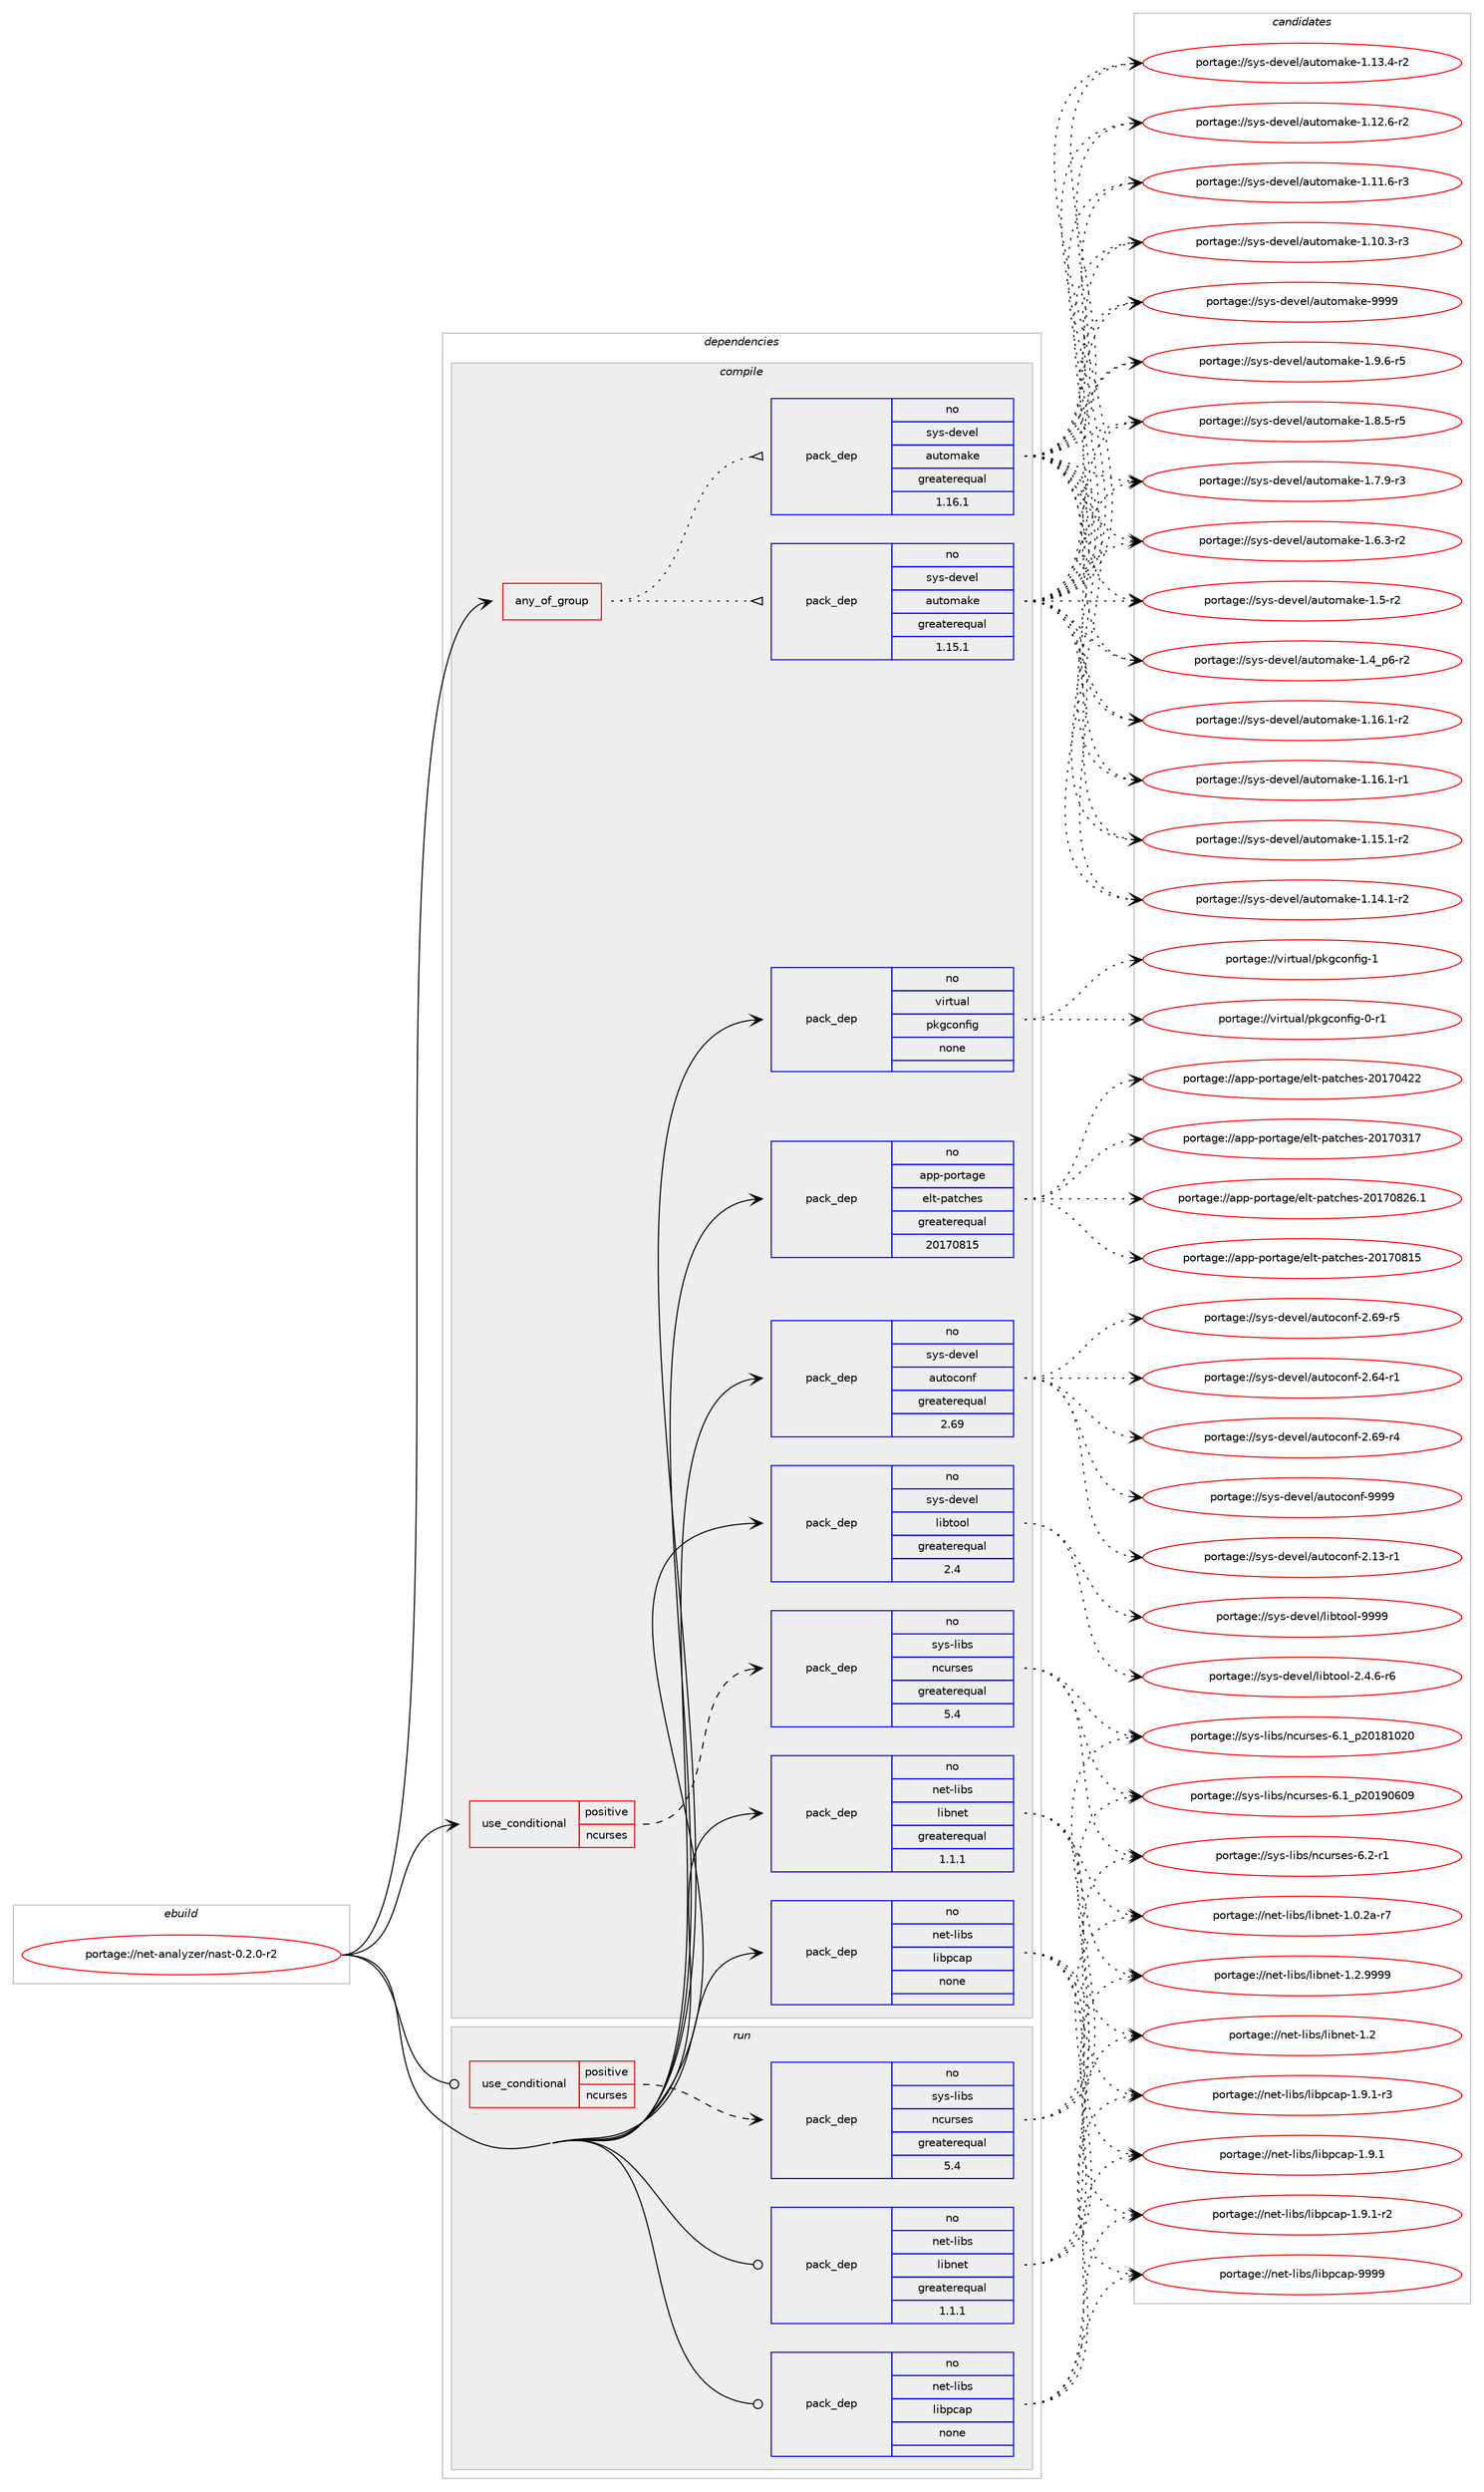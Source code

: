 digraph prolog {

# *************
# Graph options
# *************

newrank=true;
concentrate=true;
compound=true;
graph [rankdir=LR,fontname=Helvetica,fontsize=10,ranksep=1.5];#, ranksep=2.5, nodesep=0.2];
edge  [arrowhead=vee];
node  [fontname=Helvetica,fontsize=10];

# **********
# The ebuild
# **********

subgraph cluster_leftcol {
color=gray;
rank=same;
label=<<i>ebuild</i>>;
id [label="portage://net-analyzer/nast-0.2.0-r2", color=red, width=4, href="../net-analyzer/nast-0.2.0-r2.svg"];
}

# ****************
# The dependencies
# ****************

subgraph cluster_midcol {
color=gray;
label=<<i>dependencies</i>>;
subgraph cluster_compile {
fillcolor="#eeeeee";
style=filled;
label=<<i>compile</i>>;
subgraph any2277 {
dependency141179 [label=<<TABLE BORDER="0" CELLBORDER="1" CELLSPACING="0" CELLPADDING="4"><TR><TD CELLPADDING="10">any_of_group</TD></TR></TABLE>>, shape=none, color=red];subgraph pack107325 {
dependency141180 [label=<<TABLE BORDER="0" CELLBORDER="1" CELLSPACING="0" CELLPADDING="4" WIDTH="220"><TR><TD ROWSPAN="6" CELLPADDING="30">pack_dep</TD></TR><TR><TD WIDTH="110">no</TD></TR><TR><TD>sys-devel</TD></TR><TR><TD>automake</TD></TR><TR><TD>greaterequal</TD></TR><TR><TD>1.16.1</TD></TR></TABLE>>, shape=none, color=blue];
}
dependency141179:e -> dependency141180:w [weight=20,style="dotted",arrowhead="oinv"];
subgraph pack107326 {
dependency141181 [label=<<TABLE BORDER="0" CELLBORDER="1" CELLSPACING="0" CELLPADDING="4" WIDTH="220"><TR><TD ROWSPAN="6" CELLPADDING="30">pack_dep</TD></TR><TR><TD WIDTH="110">no</TD></TR><TR><TD>sys-devel</TD></TR><TR><TD>automake</TD></TR><TR><TD>greaterequal</TD></TR><TR><TD>1.15.1</TD></TR></TABLE>>, shape=none, color=blue];
}
dependency141179:e -> dependency141181:w [weight=20,style="dotted",arrowhead="oinv"];
}
id:e -> dependency141179:w [weight=20,style="solid",arrowhead="vee"];
subgraph cond31450 {
dependency141182 [label=<<TABLE BORDER="0" CELLBORDER="1" CELLSPACING="0" CELLPADDING="4"><TR><TD ROWSPAN="3" CELLPADDING="10">use_conditional</TD></TR><TR><TD>positive</TD></TR><TR><TD>ncurses</TD></TR></TABLE>>, shape=none, color=red];
subgraph pack107327 {
dependency141183 [label=<<TABLE BORDER="0" CELLBORDER="1" CELLSPACING="0" CELLPADDING="4" WIDTH="220"><TR><TD ROWSPAN="6" CELLPADDING="30">pack_dep</TD></TR><TR><TD WIDTH="110">no</TD></TR><TR><TD>sys-libs</TD></TR><TR><TD>ncurses</TD></TR><TR><TD>greaterequal</TD></TR><TR><TD>5.4</TD></TR></TABLE>>, shape=none, color=blue];
}
dependency141182:e -> dependency141183:w [weight=20,style="dashed",arrowhead="vee"];
}
id:e -> dependency141182:w [weight=20,style="solid",arrowhead="vee"];
subgraph pack107328 {
dependency141184 [label=<<TABLE BORDER="0" CELLBORDER="1" CELLSPACING="0" CELLPADDING="4" WIDTH="220"><TR><TD ROWSPAN="6" CELLPADDING="30">pack_dep</TD></TR><TR><TD WIDTH="110">no</TD></TR><TR><TD>app-portage</TD></TR><TR><TD>elt-patches</TD></TR><TR><TD>greaterequal</TD></TR><TR><TD>20170815</TD></TR></TABLE>>, shape=none, color=blue];
}
id:e -> dependency141184:w [weight=20,style="solid",arrowhead="vee"];
subgraph pack107329 {
dependency141185 [label=<<TABLE BORDER="0" CELLBORDER="1" CELLSPACING="0" CELLPADDING="4" WIDTH="220"><TR><TD ROWSPAN="6" CELLPADDING="30">pack_dep</TD></TR><TR><TD WIDTH="110">no</TD></TR><TR><TD>net-libs</TD></TR><TR><TD>libnet</TD></TR><TR><TD>greaterequal</TD></TR><TR><TD>1.1.1</TD></TR></TABLE>>, shape=none, color=blue];
}
id:e -> dependency141185:w [weight=20,style="solid",arrowhead="vee"];
subgraph pack107330 {
dependency141186 [label=<<TABLE BORDER="0" CELLBORDER="1" CELLSPACING="0" CELLPADDING="4" WIDTH="220"><TR><TD ROWSPAN="6" CELLPADDING="30">pack_dep</TD></TR><TR><TD WIDTH="110">no</TD></TR><TR><TD>net-libs</TD></TR><TR><TD>libpcap</TD></TR><TR><TD>none</TD></TR><TR><TD></TD></TR></TABLE>>, shape=none, color=blue];
}
id:e -> dependency141186:w [weight=20,style="solid",arrowhead="vee"];
subgraph pack107331 {
dependency141187 [label=<<TABLE BORDER="0" CELLBORDER="1" CELLSPACING="0" CELLPADDING="4" WIDTH="220"><TR><TD ROWSPAN="6" CELLPADDING="30">pack_dep</TD></TR><TR><TD WIDTH="110">no</TD></TR><TR><TD>sys-devel</TD></TR><TR><TD>autoconf</TD></TR><TR><TD>greaterequal</TD></TR><TR><TD>2.69</TD></TR></TABLE>>, shape=none, color=blue];
}
id:e -> dependency141187:w [weight=20,style="solid",arrowhead="vee"];
subgraph pack107332 {
dependency141188 [label=<<TABLE BORDER="0" CELLBORDER="1" CELLSPACING="0" CELLPADDING="4" WIDTH="220"><TR><TD ROWSPAN="6" CELLPADDING="30">pack_dep</TD></TR><TR><TD WIDTH="110">no</TD></TR><TR><TD>sys-devel</TD></TR><TR><TD>libtool</TD></TR><TR><TD>greaterequal</TD></TR><TR><TD>2.4</TD></TR></TABLE>>, shape=none, color=blue];
}
id:e -> dependency141188:w [weight=20,style="solid",arrowhead="vee"];
subgraph pack107333 {
dependency141189 [label=<<TABLE BORDER="0" CELLBORDER="1" CELLSPACING="0" CELLPADDING="4" WIDTH="220"><TR><TD ROWSPAN="6" CELLPADDING="30">pack_dep</TD></TR><TR><TD WIDTH="110">no</TD></TR><TR><TD>virtual</TD></TR><TR><TD>pkgconfig</TD></TR><TR><TD>none</TD></TR><TR><TD></TD></TR></TABLE>>, shape=none, color=blue];
}
id:e -> dependency141189:w [weight=20,style="solid",arrowhead="vee"];
}
subgraph cluster_compileandrun {
fillcolor="#eeeeee";
style=filled;
label=<<i>compile and run</i>>;
}
subgraph cluster_run {
fillcolor="#eeeeee";
style=filled;
label=<<i>run</i>>;
subgraph cond31451 {
dependency141190 [label=<<TABLE BORDER="0" CELLBORDER="1" CELLSPACING="0" CELLPADDING="4"><TR><TD ROWSPAN="3" CELLPADDING="10">use_conditional</TD></TR><TR><TD>positive</TD></TR><TR><TD>ncurses</TD></TR></TABLE>>, shape=none, color=red];
subgraph pack107334 {
dependency141191 [label=<<TABLE BORDER="0" CELLBORDER="1" CELLSPACING="0" CELLPADDING="4" WIDTH="220"><TR><TD ROWSPAN="6" CELLPADDING="30">pack_dep</TD></TR><TR><TD WIDTH="110">no</TD></TR><TR><TD>sys-libs</TD></TR><TR><TD>ncurses</TD></TR><TR><TD>greaterequal</TD></TR><TR><TD>5.4</TD></TR></TABLE>>, shape=none, color=blue];
}
dependency141190:e -> dependency141191:w [weight=20,style="dashed",arrowhead="vee"];
}
id:e -> dependency141190:w [weight=20,style="solid",arrowhead="odot"];
subgraph pack107335 {
dependency141192 [label=<<TABLE BORDER="0" CELLBORDER="1" CELLSPACING="0" CELLPADDING="4" WIDTH="220"><TR><TD ROWSPAN="6" CELLPADDING="30">pack_dep</TD></TR><TR><TD WIDTH="110">no</TD></TR><TR><TD>net-libs</TD></TR><TR><TD>libnet</TD></TR><TR><TD>greaterequal</TD></TR><TR><TD>1.1.1</TD></TR></TABLE>>, shape=none, color=blue];
}
id:e -> dependency141192:w [weight=20,style="solid",arrowhead="odot"];
subgraph pack107336 {
dependency141193 [label=<<TABLE BORDER="0" CELLBORDER="1" CELLSPACING="0" CELLPADDING="4" WIDTH="220"><TR><TD ROWSPAN="6" CELLPADDING="30">pack_dep</TD></TR><TR><TD WIDTH="110">no</TD></TR><TR><TD>net-libs</TD></TR><TR><TD>libpcap</TD></TR><TR><TD>none</TD></TR><TR><TD></TD></TR></TABLE>>, shape=none, color=blue];
}
id:e -> dependency141193:w [weight=20,style="solid",arrowhead="odot"];
}
}

# **************
# The candidates
# **************

subgraph cluster_choices {
rank=same;
color=gray;
label=<<i>candidates</i>>;

subgraph choice107325 {
color=black;
nodesep=1;
choice115121115451001011181011084797117116111109971071014557575757 [label="portage://sys-devel/automake-9999", color=red, width=4,href="../sys-devel/automake-9999.svg"];
choice115121115451001011181011084797117116111109971071014549465746544511453 [label="portage://sys-devel/automake-1.9.6-r5", color=red, width=4,href="../sys-devel/automake-1.9.6-r5.svg"];
choice115121115451001011181011084797117116111109971071014549465646534511453 [label="portage://sys-devel/automake-1.8.5-r5", color=red, width=4,href="../sys-devel/automake-1.8.5-r5.svg"];
choice115121115451001011181011084797117116111109971071014549465546574511451 [label="portage://sys-devel/automake-1.7.9-r3", color=red, width=4,href="../sys-devel/automake-1.7.9-r3.svg"];
choice115121115451001011181011084797117116111109971071014549465446514511450 [label="portage://sys-devel/automake-1.6.3-r2", color=red, width=4,href="../sys-devel/automake-1.6.3-r2.svg"];
choice11512111545100101118101108479711711611110997107101454946534511450 [label="portage://sys-devel/automake-1.5-r2", color=red, width=4,href="../sys-devel/automake-1.5-r2.svg"];
choice115121115451001011181011084797117116111109971071014549465295112544511450 [label="portage://sys-devel/automake-1.4_p6-r2", color=red, width=4,href="../sys-devel/automake-1.4_p6-r2.svg"];
choice11512111545100101118101108479711711611110997107101454946495446494511450 [label="portage://sys-devel/automake-1.16.1-r2", color=red, width=4,href="../sys-devel/automake-1.16.1-r2.svg"];
choice11512111545100101118101108479711711611110997107101454946495446494511449 [label="portage://sys-devel/automake-1.16.1-r1", color=red, width=4,href="../sys-devel/automake-1.16.1-r1.svg"];
choice11512111545100101118101108479711711611110997107101454946495346494511450 [label="portage://sys-devel/automake-1.15.1-r2", color=red, width=4,href="../sys-devel/automake-1.15.1-r2.svg"];
choice11512111545100101118101108479711711611110997107101454946495246494511450 [label="portage://sys-devel/automake-1.14.1-r2", color=red, width=4,href="../sys-devel/automake-1.14.1-r2.svg"];
choice11512111545100101118101108479711711611110997107101454946495146524511450 [label="portage://sys-devel/automake-1.13.4-r2", color=red, width=4,href="../sys-devel/automake-1.13.4-r2.svg"];
choice11512111545100101118101108479711711611110997107101454946495046544511450 [label="portage://sys-devel/automake-1.12.6-r2", color=red, width=4,href="../sys-devel/automake-1.12.6-r2.svg"];
choice11512111545100101118101108479711711611110997107101454946494946544511451 [label="portage://sys-devel/automake-1.11.6-r3", color=red, width=4,href="../sys-devel/automake-1.11.6-r3.svg"];
choice11512111545100101118101108479711711611110997107101454946494846514511451 [label="portage://sys-devel/automake-1.10.3-r3", color=red, width=4,href="../sys-devel/automake-1.10.3-r3.svg"];
dependency141180:e -> choice115121115451001011181011084797117116111109971071014557575757:w [style=dotted,weight="100"];
dependency141180:e -> choice115121115451001011181011084797117116111109971071014549465746544511453:w [style=dotted,weight="100"];
dependency141180:e -> choice115121115451001011181011084797117116111109971071014549465646534511453:w [style=dotted,weight="100"];
dependency141180:e -> choice115121115451001011181011084797117116111109971071014549465546574511451:w [style=dotted,weight="100"];
dependency141180:e -> choice115121115451001011181011084797117116111109971071014549465446514511450:w [style=dotted,weight="100"];
dependency141180:e -> choice11512111545100101118101108479711711611110997107101454946534511450:w [style=dotted,weight="100"];
dependency141180:e -> choice115121115451001011181011084797117116111109971071014549465295112544511450:w [style=dotted,weight="100"];
dependency141180:e -> choice11512111545100101118101108479711711611110997107101454946495446494511450:w [style=dotted,weight="100"];
dependency141180:e -> choice11512111545100101118101108479711711611110997107101454946495446494511449:w [style=dotted,weight="100"];
dependency141180:e -> choice11512111545100101118101108479711711611110997107101454946495346494511450:w [style=dotted,weight="100"];
dependency141180:e -> choice11512111545100101118101108479711711611110997107101454946495246494511450:w [style=dotted,weight="100"];
dependency141180:e -> choice11512111545100101118101108479711711611110997107101454946495146524511450:w [style=dotted,weight="100"];
dependency141180:e -> choice11512111545100101118101108479711711611110997107101454946495046544511450:w [style=dotted,weight="100"];
dependency141180:e -> choice11512111545100101118101108479711711611110997107101454946494946544511451:w [style=dotted,weight="100"];
dependency141180:e -> choice11512111545100101118101108479711711611110997107101454946494846514511451:w [style=dotted,weight="100"];
}
subgraph choice107326 {
color=black;
nodesep=1;
choice115121115451001011181011084797117116111109971071014557575757 [label="portage://sys-devel/automake-9999", color=red, width=4,href="../sys-devel/automake-9999.svg"];
choice115121115451001011181011084797117116111109971071014549465746544511453 [label="portage://sys-devel/automake-1.9.6-r5", color=red, width=4,href="../sys-devel/automake-1.9.6-r5.svg"];
choice115121115451001011181011084797117116111109971071014549465646534511453 [label="portage://sys-devel/automake-1.8.5-r5", color=red, width=4,href="../sys-devel/automake-1.8.5-r5.svg"];
choice115121115451001011181011084797117116111109971071014549465546574511451 [label="portage://sys-devel/automake-1.7.9-r3", color=red, width=4,href="../sys-devel/automake-1.7.9-r3.svg"];
choice115121115451001011181011084797117116111109971071014549465446514511450 [label="portage://sys-devel/automake-1.6.3-r2", color=red, width=4,href="../sys-devel/automake-1.6.3-r2.svg"];
choice11512111545100101118101108479711711611110997107101454946534511450 [label="portage://sys-devel/automake-1.5-r2", color=red, width=4,href="../sys-devel/automake-1.5-r2.svg"];
choice115121115451001011181011084797117116111109971071014549465295112544511450 [label="portage://sys-devel/automake-1.4_p6-r2", color=red, width=4,href="../sys-devel/automake-1.4_p6-r2.svg"];
choice11512111545100101118101108479711711611110997107101454946495446494511450 [label="portage://sys-devel/automake-1.16.1-r2", color=red, width=4,href="../sys-devel/automake-1.16.1-r2.svg"];
choice11512111545100101118101108479711711611110997107101454946495446494511449 [label="portage://sys-devel/automake-1.16.1-r1", color=red, width=4,href="../sys-devel/automake-1.16.1-r1.svg"];
choice11512111545100101118101108479711711611110997107101454946495346494511450 [label="portage://sys-devel/automake-1.15.1-r2", color=red, width=4,href="../sys-devel/automake-1.15.1-r2.svg"];
choice11512111545100101118101108479711711611110997107101454946495246494511450 [label="portage://sys-devel/automake-1.14.1-r2", color=red, width=4,href="../sys-devel/automake-1.14.1-r2.svg"];
choice11512111545100101118101108479711711611110997107101454946495146524511450 [label="portage://sys-devel/automake-1.13.4-r2", color=red, width=4,href="../sys-devel/automake-1.13.4-r2.svg"];
choice11512111545100101118101108479711711611110997107101454946495046544511450 [label="portage://sys-devel/automake-1.12.6-r2", color=red, width=4,href="../sys-devel/automake-1.12.6-r2.svg"];
choice11512111545100101118101108479711711611110997107101454946494946544511451 [label="portage://sys-devel/automake-1.11.6-r3", color=red, width=4,href="../sys-devel/automake-1.11.6-r3.svg"];
choice11512111545100101118101108479711711611110997107101454946494846514511451 [label="portage://sys-devel/automake-1.10.3-r3", color=red, width=4,href="../sys-devel/automake-1.10.3-r3.svg"];
dependency141181:e -> choice115121115451001011181011084797117116111109971071014557575757:w [style=dotted,weight="100"];
dependency141181:e -> choice115121115451001011181011084797117116111109971071014549465746544511453:w [style=dotted,weight="100"];
dependency141181:e -> choice115121115451001011181011084797117116111109971071014549465646534511453:w [style=dotted,weight="100"];
dependency141181:e -> choice115121115451001011181011084797117116111109971071014549465546574511451:w [style=dotted,weight="100"];
dependency141181:e -> choice115121115451001011181011084797117116111109971071014549465446514511450:w [style=dotted,weight="100"];
dependency141181:e -> choice11512111545100101118101108479711711611110997107101454946534511450:w [style=dotted,weight="100"];
dependency141181:e -> choice115121115451001011181011084797117116111109971071014549465295112544511450:w [style=dotted,weight="100"];
dependency141181:e -> choice11512111545100101118101108479711711611110997107101454946495446494511450:w [style=dotted,weight="100"];
dependency141181:e -> choice11512111545100101118101108479711711611110997107101454946495446494511449:w [style=dotted,weight="100"];
dependency141181:e -> choice11512111545100101118101108479711711611110997107101454946495346494511450:w [style=dotted,weight="100"];
dependency141181:e -> choice11512111545100101118101108479711711611110997107101454946495246494511450:w [style=dotted,weight="100"];
dependency141181:e -> choice11512111545100101118101108479711711611110997107101454946495146524511450:w [style=dotted,weight="100"];
dependency141181:e -> choice11512111545100101118101108479711711611110997107101454946495046544511450:w [style=dotted,weight="100"];
dependency141181:e -> choice11512111545100101118101108479711711611110997107101454946494946544511451:w [style=dotted,weight="100"];
dependency141181:e -> choice11512111545100101118101108479711711611110997107101454946494846514511451:w [style=dotted,weight="100"];
}
subgraph choice107327 {
color=black;
nodesep=1;
choice11512111545108105981154711099117114115101115455446504511449 [label="portage://sys-libs/ncurses-6.2-r1", color=red, width=4,href="../sys-libs/ncurses-6.2-r1.svg"];
choice1151211154510810598115471109911711411510111545544649951125048495748544857 [label="portage://sys-libs/ncurses-6.1_p20190609", color=red, width=4,href="../sys-libs/ncurses-6.1_p20190609.svg"];
choice1151211154510810598115471109911711411510111545544649951125048495649485048 [label="portage://sys-libs/ncurses-6.1_p20181020", color=red, width=4,href="../sys-libs/ncurses-6.1_p20181020.svg"];
dependency141183:e -> choice11512111545108105981154711099117114115101115455446504511449:w [style=dotted,weight="100"];
dependency141183:e -> choice1151211154510810598115471109911711411510111545544649951125048495748544857:w [style=dotted,weight="100"];
dependency141183:e -> choice1151211154510810598115471109911711411510111545544649951125048495649485048:w [style=dotted,weight="100"];
}
subgraph choice107328 {
color=black;
nodesep=1;
choice971121124511211111411697103101471011081164511297116991041011154550484955485650544649 [label="portage://app-portage/elt-patches-20170826.1", color=red, width=4,href="../app-portage/elt-patches-20170826.1.svg"];
choice97112112451121111141169710310147101108116451129711699104101115455048495548564953 [label="portage://app-portage/elt-patches-20170815", color=red, width=4,href="../app-portage/elt-patches-20170815.svg"];
choice97112112451121111141169710310147101108116451129711699104101115455048495548525050 [label="portage://app-portage/elt-patches-20170422", color=red, width=4,href="../app-portage/elt-patches-20170422.svg"];
choice97112112451121111141169710310147101108116451129711699104101115455048495548514955 [label="portage://app-portage/elt-patches-20170317", color=red, width=4,href="../app-portage/elt-patches-20170317.svg"];
dependency141184:e -> choice971121124511211111411697103101471011081164511297116991041011154550484955485650544649:w [style=dotted,weight="100"];
dependency141184:e -> choice97112112451121111141169710310147101108116451129711699104101115455048495548564953:w [style=dotted,weight="100"];
dependency141184:e -> choice97112112451121111141169710310147101108116451129711699104101115455048495548525050:w [style=dotted,weight="100"];
dependency141184:e -> choice97112112451121111141169710310147101108116451129711699104101115455048495548514955:w [style=dotted,weight="100"];
}
subgraph choice107329 {
color=black;
nodesep=1;
choice11010111645108105981154710810598110101116454946504657575757 [label="portage://net-libs/libnet-1.2.9999", color=red, width=4,href="../net-libs/libnet-1.2.9999.svg"];
choice1101011164510810598115471081059811010111645494650 [label="portage://net-libs/libnet-1.2", color=red, width=4,href="../net-libs/libnet-1.2.svg"];
choice11010111645108105981154710810598110101116454946484650974511455 [label="portage://net-libs/libnet-1.0.2a-r7", color=red, width=4,href="../net-libs/libnet-1.0.2a-r7.svg"];
dependency141185:e -> choice11010111645108105981154710810598110101116454946504657575757:w [style=dotted,weight="100"];
dependency141185:e -> choice1101011164510810598115471081059811010111645494650:w [style=dotted,weight="100"];
dependency141185:e -> choice11010111645108105981154710810598110101116454946484650974511455:w [style=dotted,weight="100"];
}
subgraph choice107330 {
color=black;
nodesep=1;
choice1101011164510810598115471081059811299971124557575757 [label="portage://net-libs/libpcap-9999", color=red, width=4,href="../net-libs/libpcap-9999.svg"];
choice1101011164510810598115471081059811299971124549465746494511451 [label="portage://net-libs/libpcap-1.9.1-r3", color=red, width=4,href="../net-libs/libpcap-1.9.1-r3.svg"];
choice1101011164510810598115471081059811299971124549465746494511450 [label="portage://net-libs/libpcap-1.9.1-r2", color=red, width=4,href="../net-libs/libpcap-1.9.1-r2.svg"];
choice110101116451081059811547108105981129997112454946574649 [label="portage://net-libs/libpcap-1.9.1", color=red, width=4,href="../net-libs/libpcap-1.9.1.svg"];
dependency141186:e -> choice1101011164510810598115471081059811299971124557575757:w [style=dotted,weight="100"];
dependency141186:e -> choice1101011164510810598115471081059811299971124549465746494511451:w [style=dotted,weight="100"];
dependency141186:e -> choice1101011164510810598115471081059811299971124549465746494511450:w [style=dotted,weight="100"];
dependency141186:e -> choice110101116451081059811547108105981129997112454946574649:w [style=dotted,weight="100"];
}
subgraph choice107331 {
color=black;
nodesep=1;
choice115121115451001011181011084797117116111991111101024557575757 [label="portage://sys-devel/autoconf-9999", color=red, width=4,href="../sys-devel/autoconf-9999.svg"];
choice1151211154510010111810110847971171161119911111010245504654574511453 [label="portage://sys-devel/autoconf-2.69-r5", color=red, width=4,href="../sys-devel/autoconf-2.69-r5.svg"];
choice1151211154510010111810110847971171161119911111010245504654574511452 [label="portage://sys-devel/autoconf-2.69-r4", color=red, width=4,href="../sys-devel/autoconf-2.69-r4.svg"];
choice1151211154510010111810110847971171161119911111010245504654524511449 [label="portage://sys-devel/autoconf-2.64-r1", color=red, width=4,href="../sys-devel/autoconf-2.64-r1.svg"];
choice1151211154510010111810110847971171161119911111010245504649514511449 [label="portage://sys-devel/autoconf-2.13-r1", color=red, width=4,href="../sys-devel/autoconf-2.13-r1.svg"];
dependency141187:e -> choice115121115451001011181011084797117116111991111101024557575757:w [style=dotted,weight="100"];
dependency141187:e -> choice1151211154510010111810110847971171161119911111010245504654574511453:w [style=dotted,weight="100"];
dependency141187:e -> choice1151211154510010111810110847971171161119911111010245504654574511452:w [style=dotted,weight="100"];
dependency141187:e -> choice1151211154510010111810110847971171161119911111010245504654524511449:w [style=dotted,weight="100"];
dependency141187:e -> choice1151211154510010111810110847971171161119911111010245504649514511449:w [style=dotted,weight="100"];
}
subgraph choice107332 {
color=black;
nodesep=1;
choice1151211154510010111810110847108105981161111111084557575757 [label="portage://sys-devel/libtool-9999", color=red, width=4,href="../sys-devel/libtool-9999.svg"];
choice1151211154510010111810110847108105981161111111084550465246544511454 [label="portage://sys-devel/libtool-2.4.6-r6", color=red, width=4,href="../sys-devel/libtool-2.4.6-r6.svg"];
dependency141188:e -> choice1151211154510010111810110847108105981161111111084557575757:w [style=dotted,weight="100"];
dependency141188:e -> choice1151211154510010111810110847108105981161111111084550465246544511454:w [style=dotted,weight="100"];
}
subgraph choice107333 {
color=black;
nodesep=1;
choice1181051141161179710847112107103991111101021051034549 [label="portage://virtual/pkgconfig-1", color=red, width=4,href="../virtual/pkgconfig-1.svg"];
choice11810511411611797108471121071039911111010210510345484511449 [label="portage://virtual/pkgconfig-0-r1", color=red, width=4,href="../virtual/pkgconfig-0-r1.svg"];
dependency141189:e -> choice1181051141161179710847112107103991111101021051034549:w [style=dotted,weight="100"];
dependency141189:e -> choice11810511411611797108471121071039911111010210510345484511449:w [style=dotted,weight="100"];
}
subgraph choice107334 {
color=black;
nodesep=1;
choice11512111545108105981154711099117114115101115455446504511449 [label="portage://sys-libs/ncurses-6.2-r1", color=red, width=4,href="../sys-libs/ncurses-6.2-r1.svg"];
choice1151211154510810598115471109911711411510111545544649951125048495748544857 [label="portage://sys-libs/ncurses-6.1_p20190609", color=red, width=4,href="../sys-libs/ncurses-6.1_p20190609.svg"];
choice1151211154510810598115471109911711411510111545544649951125048495649485048 [label="portage://sys-libs/ncurses-6.1_p20181020", color=red, width=4,href="../sys-libs/ncurses-6.1_p20181020.svg"];
dependency141191:e -> choice11512111545108105981154711099117114115101115455446504511449:w [style=dotted,weight="100"];
dependency141191:e -> choice1151211154510810598115471109911711411510111545544649951125048495748544857:w [style=dotted,weight="100"];
dependency141191:e -> choice1151211154510810598115471109911711411510111545544649951125048495649485048:w [style=dotted,weight="100"];
}
subgraph choice107335 {
color=black;
nodesep=1;
choice11010111645108105981154710810598110101116454946504657575757 [label="portage://net-libs/libnet-1.2.9999", color=red, width=4,href="../net-libs/libnet-1.2.9999.svg"];
choice1101011164510810598115471081059811010111645494650 [label="portage://net-libs/libnet-1.2", color=red, width=4,href="../net-libs/libnet-1.2.svg"];
choice11010111645108105981154710810598110101116454946484650974511455 [label="portage://net-libs/libnet-1.0.2a-r7", color=red, width=4,href="../net-libs/libnet-1.0.2a-r7.svg"];
dependency141192:e -> choice11010111645108105981154710810598110101116454946504657575757:w [style=dotted,weight="100"];
dependency141192:e -> choice1101011164510810598115471081059811010111645494650:w [style=dotted,weight="100"];
dependency141192:e -> choice11010111645108105981154710810598110101116454946484650974511455:w [style=dotted,weight="100"];
}
subgraph choice107336 {
color=black;
nodesep=1;
choice1101011164510810598115471081059811299971124557575757 [label="portage://net-libs/libpcap-9999", color=red, width=4,href="../net-libs/libpcap-9999.svg"];
choice1101011164510810598115471081059811299971124549465746494511451 [label="portage://net-libs/libpcap-1.9.1-r3", color=red, width=4,href="../net-libs/libpcap-1.9.1-r3.svg"];
choice1101011164510810598115471081059811299971124549465746494511450 [label="portage://net-libs/libpcap-1.9.1-r2", color=red, width=4,href="../net-libs/libpcap-1.9.1-r2.svg"];
choice110101116451081059811547108105981129997112454946574649 [label="portage://net-libs/libpcap-1.9.1", color=red, width=4,href="../net-libs/libpcap-1.9.1.svg"];
dependency141193:e -> choice1101011164510810598115471081059811299971124557575757:w [style=dotted,weight="100"];
dependency141193:e -> choice1101011164510810598115471081059811299971124549465746494511451:w [style=dotted,weight="100"];
dependency141193:e -> choice1101011164510810598115471081059811299971124549465746494511450:w [style=dotted,weight="100"];
dependency141193:e -> choice110101116451081059811547108105981129997112454946574649:w [style=dotted,weight="100"];
}
}

}

